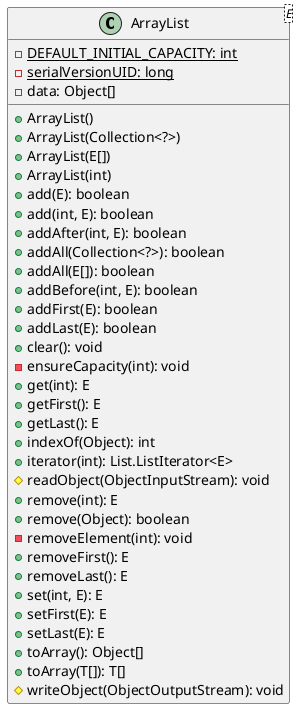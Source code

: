 @startuml

    class ArrayList<E> {
        {static} -DEFAULT_INITIAL_CAPACITY: int
        {static} -serialVersionUID: long
        -data: Object[]
        +ArrayList()
        +ArrayList(Collection<?>)
        +ArrayList(E[])
        +ArrayList(int)
        +add(E): boolean
        +add(int, E): boolean
        +addAfter(int, E): boolean
        +addAll(Collection<?>): boolean
        +addAll(E[]): boolean
        +addBefore(int, E): boolean
        +addFirst(E): boolean
        +addLast(E): boolean
        +clear(): void
        -ensureCapacity(int): void
        +get(int): E
        +getFirst(): E
        +getLast(): E
        +indexOf(Object): int
        +iterator(int): List.ListIterator<E>
        #readObject(ObjectInputStream): void
        +remove(int): E
        +remove(Object): boolean
        -removeElement(int): void
        +removeFirst(): E
        +removeLast(): E
        +set(int, E): E
        +setFirst(E): E
        +setLast(E): E
        +toArray(): Object[]
        +toArray(T[]): T[]
        #writeObject(ObjectOutputStream): void
    }

@enduml
